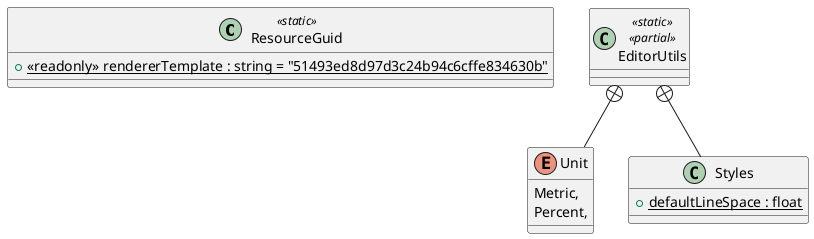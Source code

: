 @startuml
class ResourceGuid <<static>> {
    + {static} <<readonly>> rendererTemplate : string = "51493ed8d97d3c24b94c6cffe834630b"
}
class EditorUtils <<static>> <<partial>> {
}
enum Unit {
    Metric,
    Percent,
}
class Styles {
    + {static} defaultLineSpace : float
}
EditorUtils +-- Unit
EditorUtils +-- Styles
@enduml
